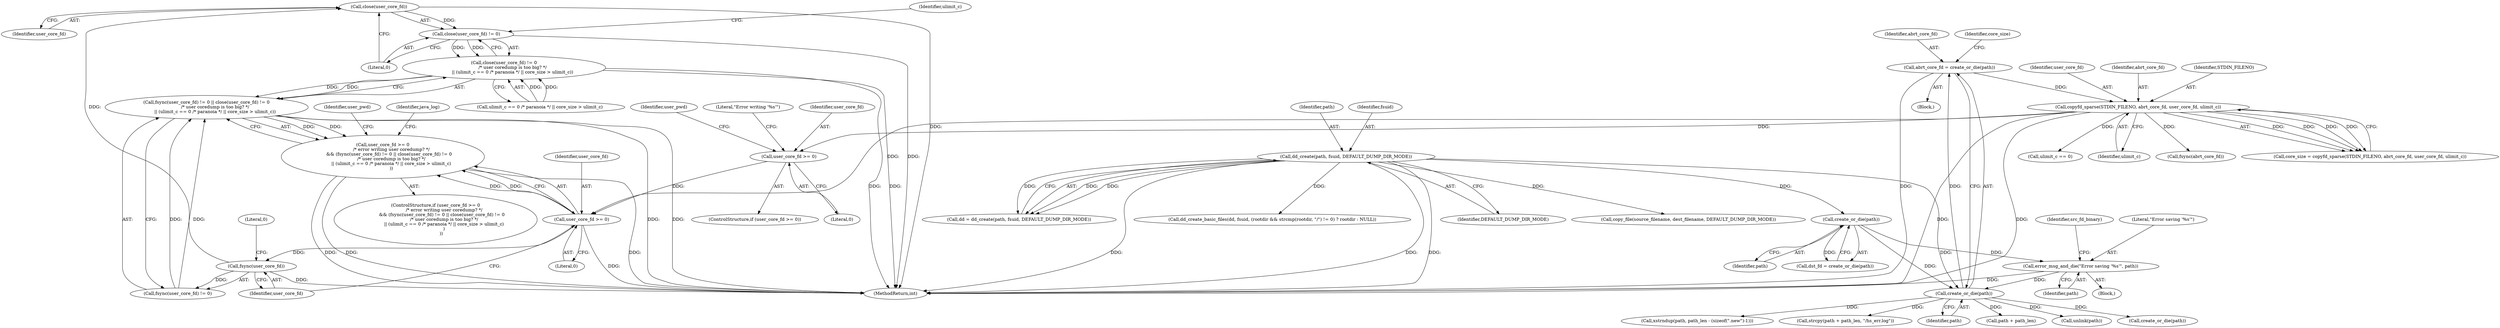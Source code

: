 digraph "0_abrt_80408e9e24a1c10f85fd969e1853e0f192157f92_0@API" {
"1000942" [label="(Call,close(user_core_fd))"];
"1000937" [label="(Call,fsync(user_core_fd))"];
"1000932" [label="(Call,user_core_fd >= 0)"];
"1000919" [label="(Call,user_core_fd >= 0)"];
"1000894" [label="(Call,copyfd_sparse(STDIN_FILENO, abrt_core_fd, user_core_fd, ulimit_c))"];
"1000887" [label="(Call,abrt_core_fd = create_or_die(path))"];
"1000889" [label="(Call,create_or_die(path))"];
"1000881" [label="(Call,error_msg_and_die(\"Error saving '%s'\", path))"];
"1000855" [label="(Call,create_or_die(path))"];
"1000617" [label="(Call,dd_create(path, fsuid, DEFAULT_DUMP_DIR_MODE))"];
"1000941" [label="(Call,close(user_core_fd) != 0)"];
"1000940" [label="(Call,close(user_core_fd) != 0\n            /* user coredump is too big? */\n            || (ulimit_c == 0 /* paranoia */ || core_size > ulimit_c))"];
"1000935" [label="(Call,fsync(user_core_fd) != 0 || close(user_core_fd) != 0\n            /* user coredump is too big? */\n            || (ulimit_c == 0 /* paranoia */ || core_size > ulimit_c))"];
"1000931" [label="(Call,user_core_fd >= 0\n            /* error writing user coredump? */\n         && (fsync(user_core_fd) != 0 || close(user_core_fd) != 0\n            /* user coredump is too big? */\n            || (ulimit_c == 0 /* paranoia */ || core_size > ulimit_c)\n            ))"];
"1000889" [label="(Call,create_or_die(path))"];
"1000885" [label="(Identifier,src_fd_binary)"];
"1000618" [label="(Identifier,path)"];
"1001043" [label="(Call,xstrndup(path, path_len - (sizeof(\".new\")-1)))"];
"1000941" [label="(Call,close(user_core_fd) != 0)"];
"1000930" [label="(ControlStructure,if (user_core_fd >= 0\n            /* error writing user coredump? */\n         && (fsync(user_core_fd) != 0 || close(user_core_fd) != 0\n            /* user coredump is too big? */\n            || (ulimit_c == 0 /* paranoia */ || core_size > ulimit_c)\n            )\n        ))"];
"1000882" [label="(Literal,\"Error saving '%s'\")"];
"1000943" [label="(Identifier,user_core_fd)"];
"1000947" [label="(Identifier,ulimit_c)"];
"1000894" [label="(Call,copyfd_sparse(STDIN_FILENO, abrt_core_fd, user_core_fd, ulimit_c))"];
"1000896" [label="(Identifier,abrt_core_fd)"];
"1000623" [label="(Block,)"];
"1000855" [label="(Call,create_or_die(path))"];
"1000999" [label="(Call,strcpy(path + path_len, \"/hs_err.log\"))"];
"1000890" [label="(Identifier,path)"];
"1000936" [label="(Call,fsync(user_core_fd) != 0)"];
"1000898" [label="(Identifier,ulimit_c)"];
"1000617" [label="(Call,dd_create(path, fsuid, DEFAULT_DUMP_DIR_MODE))"];
"1000883" [label="(Identifier,path)"];
"1000935" [label="(Call,fsync(user_core_fd) != 0 || close(user_core_fd) != 0\n            /* user coredump is too big? */\n            || (ulimit_c == 0 /* paranoia */ || core_size > ulimit_c))"];
"1000629" [label="(Call,dd_create_basic_files(dd, fsuid, (rootdir && strcmp(rootdir, \"/\") != 0) ? rootdir : NULL))"];
"1000938" [label="(Identifier,user_core_fd)"];
"1000960" [label="(Identifier,java_log)"];
"1000933" [label="(Identifier,user_core_fd)"];
"1000954" [label="(Identifier,user_pwd)"];
"1000924" [label="(Identifier,user_pwd)"];
"1000895" [label="(Identifier,STDIN_FILENO)"];
"1001168" [label="(MethodReturn,int)"];
"1001000" [label="(Call,path + path_len)"];
"1000937" [label="(Call,fsync(user_core_fd))"];
"1000914" [label="(Call,unlink(path))"];
"1000939" [label="(Literal,0)"];
"1000620" [label="(Identifier,DEFAULT_DUMP_DIR_MODE)"];
"1000940" [label="(Call,close(user_core_fd) != 0\n            /* user coredump is too big? */\n            || (ulimit_c == 0 /* paranoia */ || core_size > ulimit_c))"];
"1000932" [label="(Call,user_core_fd >= 0)"];
"1000944" [label="(Literal,0)"];
"1000680" [label="(Call,copy_file(source_filename, dest_filename, DEFAULT_DUMP_DIR_MODE))"];
"1000918" [label="(ControlStructure,if (user_core_fd >= 0))"];
"1000942" [label="(Call,close(user_core_fd))"];
"1000887" [label="(Call,abrt_core_fd = create_or_die(path))"];
"1000615" [label="(Call,dd = dd_create(path, fsuid, DEFAULT_DUMP_DIR_MODE))"];
"1000897" [label="(Identifier,user_core_fd)"];
"1000888" [label="(Identifier,abrt_core_fd)"];
"1000856" [label="(Identifier,path)"];
"1000878" [label="(Block,)"];
"1000919" [label="(Call,user_core_fd >= 0)"];
"1000619" [label="(Identifier,fsuid)"];
"1000902" [label="(Call,fsync(abrt_core_fd))"];
"1000892" [label="(Call,core_size = copyfd_sparse(STDIN_FILENO, abrt_core_fd, user_core_fd, ulimit_c))"];
"1000928" [label="(Literal,\"Error writing '%s'\")"];
"1000881" [label="(Call,error_msg_and_die(\"Error saving '%s'\", path))"];
"1000946" [label="(Call,ulimit_c == 0)"];
"1000920" [label="(Identifier,user_core_fd)"];
"1000893" [label="(Identifier,core_size)"];
"1000934" [label="(Literal,0)"];
"1000921" [label="(Literal,0)"];
"1000931" [label="(Call,user_core_fd >= 0\n            /* error writing user coredump? */\n         && (fsync(user_core_fd) != 0 || close(user_core_fd) != 0\n            /* user coredump is too big? */\n            || (ulimit_c == 0 /* paranoia */ || core_size > ulimit_c)\n            ))"];
"1000945" [label="(Call,ulimit_c == 0 /* paranoia */ || core_size > ulimit_c)"];
"1001007" [label="(Call,create_or_die(path))"];
"1000853" [label="(Call,dst_fd = create_or_die(path))"];
"1000942" -> "1000941"  [label="AST: "];
"1000942" -> "1000943"  [label="CFG: "];
"1000943" -> "1000942"  [label="AST: "];
"1000944" -> "1000942"  [label="CFG: "];
"1000942" -> "1001168"  [label="DDG: "];
"1000942" -> "1000941"  [label="DDG: "];
"1000937" -> "1000942"  [label="DDG: "];
"1000937" -> "1000936"  [label="AST: "];
"1000937" -> "1000938"  [label="CFG: "];
"1000938" -> "1000937"  [label="AST: "];
"1000939" -> "1000937"  [label="CFG: "];
"1000937" -> "1001168"  [label="DDG: "];
"1000937" -> "1000936"  [label="DDG: "];
"1000932" -> "1000937"  [label="DDG: "];
"1000932" -> "1000931"  [label="AST: "];
"1000932" -> "1000934"  [label="CFG: "];
"1000933" -> "1000932"  [label="AST: "];
"1000934" -> "1000932"  [label="AST: "];
"1000938" -> "1000932"  [label="CFG: "];
"1000931" -> "1000932"  [label="CFG: "];
"1000932" -> "1001168"  [label="DDG: "];
"1000932" -> "1000931"  [label="DDG: "];
"1000932" -> "1000931"  [label="DDG: "];
"1000919" -> "1000932"  [label="DDG: "];
"1000894" -> "1000932"  [label="DDG: "];
"1000919" -> "1000918"  [label="AST: "];
"1000919" -> "1000921"  [label="CFG: "];
"1000920" -> "1000919"  [label="AST: "];
"1000921" -> "1000919"  [label="AST: "];
"1000924" -> "1000919"  [label="CFG: "];
"1000928" -> "1000919"  [label="CFG: "];
"1000894" -> "1000919"  [label="DDG: "];
"1000894" -> "1000892"  [label="AST: "];
"1000894" -> "1000898"  [label="CFG: "];
"1000895" -> "1000894"  [label="AST: "];
"1000896" -> "1000894"  [label="AST: "];
"1000897" -> "1000894"  [label="AST: "];
"1000898" -> "1000894"  [label="AST: "];
"1000892" -> "1000894"  [label="CFG: "];
"1000894" -> "1001168"  [label="DDG: "];
"1000894" -> "1001168"  [label="DDG: "];
"1000894" -> "1000892"  [label="DDG: "];
"1000894" -> "1000892"  [label="DDG: "];
"1000894" -> "1000892"  [label="DDG: "];
"1000894" -> "1000892"  [label="DDG: "];
"1000887" -> "1000894"  [label="DDG: "];
"1000894" -> "1000902"  [label="DDG: "];
"1000894" -> "1000946"  [label="DDG: "];
"1000887" -> "1000623"  [label="AST: "];
"1000887" -> "1000889"  [label="CFG: "];
"1000888" -> "1000887"  [label="AST: "];
"1000889" -> "1000887"  [label="AST: "];
"1000893" -> "1000887"  [label="CFG: "];
"1000887" -> "1001168"  [label="DDG: "];
"1000889" -> "1000887"  [label="DDG: "];
"1000889" -> "1000890"  [label="CFG: "];
"1000890" -> "1000889"  [label="AST: "];
"1000881" -> "1000889"  [label="DDG: "];
"1000617" -> "1000889"  [label="DDG: "];
"1000855" -> "1000889"  [label="DDG: "];
"1000889" -> "1000914"  [label="DDG: "];
"1000889" -> "1000999"  [label="DDG: "];
"1000889" -> "1001000"  [label="DDG: "];
"1000889" -> "1001007"  [label="DDG: "];
"1000889" -> "1001043"  [label="DDG: "];
"1000881" -> "1000878"  [label="AST: "];
"1000881" -> "1000883"  [label="CFG: "];
"1000882" -> "1000881"  [label="AST: "];
"1000883" -> "1000881"  [label="AST: "];
"1000885" -> "1000881"  [label="CFG: "];
"1000881" -> "1001168"  [label="DDG: "];
"1000855" -> "1000881"  [label="DDG: "];
"1000855" -> "1000853"  [label="AST: "];
"1000855" -> "1000856"  [label="CFG: "];
"1000856" -> "1000855"  [label="AST: "];
"1000853" -> "1000855"  [label="CFG: "];
"1000855" -> "1000853"  [label="DDG: "];
"1000617" -> "1000855"  [label="DDG: "];
"1000617" -> "1000615"  [label="AST: "];
"1000617" -> "1000620"  [label="CFG: "];
"1000618" -> "1000617"  [label="AST: "];
"1000619" -> "1000617"  [label="AST: "];
"1000620" -> "1000617"  [label="AST: "];
"1000615" -> "1000617"  [label="CFG: "];
"1000617" -> "1001168"  [label="DDG: "];
"1000617" -> "1001168"  [label="DDG: "];
"1000617" -> "1001168"  [label="DDG: "];
"1000617" -> "1000615"  [label="DDG: "];
"1000617" -> "1000615"  [label="DDG: "];
"1000617" -> "1000615"  [label="DDG: "];
"1000617" -> "1000629"  [label="DDG: "];
"1000617" -> "1000680"  [label="DDG: "];
"1000941" -> "1000940"  [label="AST: "];
"1000941" -> "1000944"  [label="CFG: "];
"1000944" -> "1000941"  [label="AST: "];
"1000947" -> "1000941"  [label="CFG: "];
"1000940" -> "1000941"  [label="CFG: "];
"1000941" -> "1001168"  [label="DDG: "];
"1000941" -> "1000940"  [label="DDG: "];
"1000941" -> "1000940"  [label="DDG: "];
"1000940" -> "1000935"  [label="AST: "];
"1000940" -> "1000945"  [label="CFG: "];
"1000945" -> "1000940"  [label="AST: "];
"1000935" -> "1000940"  [label="CFG: "];
"1000940" -> "1001168"  [label="DDG: "];
"1000940" -> "1001168"  [label="DDG: "];
"1000940" -> "1000935"  [label="DDG: "];
"1000940" -> "1000935"  [label="DDG: "];
"1000945" -> "1000940"  [label="DDG: "];
"1000945" -> "1000940"  [label="DDG: "];
"1000935" -> "1000931"  [label="AST: "];
"1000935" -> "1000936"  [label="CFG: "];
"1000936" -> "1000935"  [label="AST: "];
"1000931" -> "1000935"  [label="CFG: "];
"1000935" -> "1001168"  [label="DDG: "];
"1000935" -> "1001168"  [label="DDG: "];
"1000935" -> "1000931"  [label="DDG: "];
"1000935" -> "1000931"  [label="DDG: "];
"1000936" -> "1000935"  [label="DDG: "];
"1000936" -> "1000935"  [label="DDG: "];
"1000931" -> "1000930"  [label="AST: "];
"1000954" -> "1000931"  [label="CFG: "];
"1000960" -> "1000931"  [label="CFG: "];
"1000931" -> "1001168"  [label="DDG: "];
"1000931" -> "1001168"  [label="DDG: "];
"1000931" -> "1001168"  [label="DDG: "];
}
